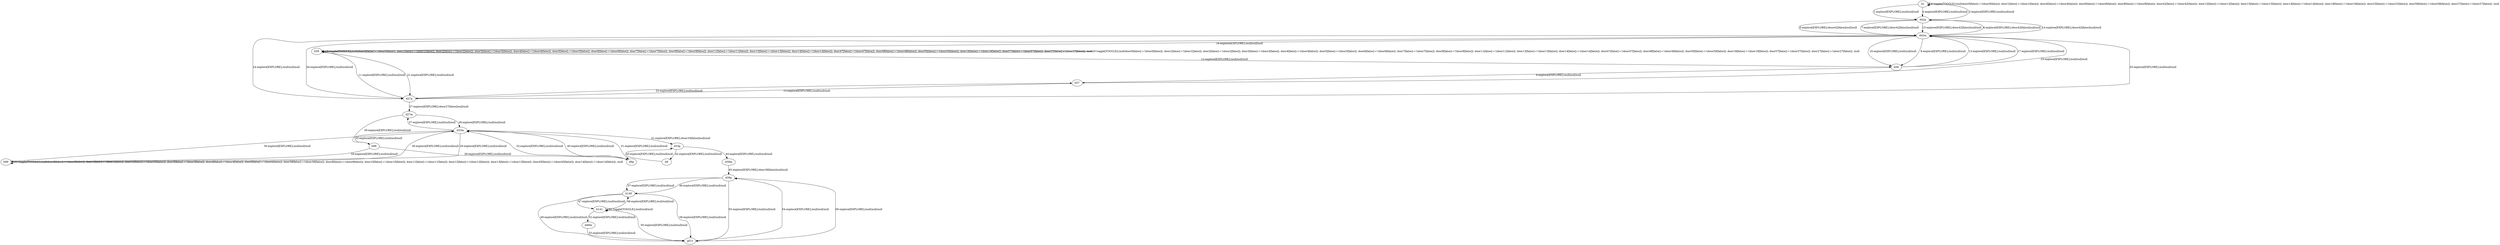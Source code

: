 # Total number of goals covered by this test: 3
# d39p --> gf15
# b140 --> gf15
# gf15 --> d39p

digraph g {
"b1" -> "d42p" [label = "1-explore[EXPLORE];/null/null/null"];
"d42p" -> "b1" [label = "2-explore[EXPLORE];/null/null/null"];
"b1" -> "b1" [label = "3-toggle[TOGGLE];/null/door0[false]:=!(door0[false]); door1[false]:=!(door1[false]); door4[false]:=!(door4[false]); door6[false]:=!(door6[false]); door9[false]:=!(door9[false]); door42[false]:=!(door42[false]); door12[false]:=!(door12[false]); door13[false]:=!(door13[false]); door14[false]:=!(door14[false]); door18[false]:=!(door18[false]); door23[false]:=!(door23[false]); door58[false]:=!(door58[false]); door27[false]:=!(door27[false]); /null"];
"b1" -> "d42p" [label = "4-explore[EXPLORE];/null/null/null"];
"d42p" -> "d42m" [label = "5-explore[EXPLORE];/door42[false]/null/null"];
"d42m" -> "d42p" [label = "6-explore[EXPLORE];/door42[false]/null/null"];
"d42p" -> "d42m" [label = "7-explore[EXPLORE];/door42[false]/null/null"];
"d42m" -> "b58" [label = "8-explore[EXPLORE];/null/null/null"];
"b58" -> "b57" [label = "9-explore[EXPLORE];/null/null/null"];
"b57" -> "d27p" [label = "10-explore[EXPLORE];/null/null/null"];
"d27p" -> "b59" [label = "11-explore[EXPLORE];/null/null/null"];
"b59" -> "b58" [label = "12-explore[EXPLORE];/null/null/null"];
"b58" -> "d42m" [label = "13-explore[EXPLORE];/null/null/null"];
"d42m" -> "d42p" [label = "14-explore[EXPLORE];/door42[false]/null/null"];
"d42p" -> "d42m" [label = "15-explore[EXPLORE];/door42[false]/null/null"];
"d42m" -> "b58" [label = "16-explore[EXPLORE];/null/null/null"];
"b58" -> "d42m" [label = "17-explore[EXPLORE];/null/null/null"];
"d42m" -> "b59" [label = "18-explore[EXPLORE];/null/null/null"];
"b59" -> "b59" [label = "19-toggle[TOGGLE];/null/door0[false]:=!(door0[false]); door1[false]:=!(door1[false]); door2[false]:=!(door2[false]); door3[false]:=!(door3[false]); door4[false]:=!(door4[false]); door5[false]:=!(door5[false]); door6[false]:=!(door6[false]); door7[false]:=!(door7[false]); door9[false]:=!(door9[false]); door11[false]:=!(door11[false]); door13[false]:=!(door13[false]); door14[false]:=!(door14[false]); door47[false]:=!(door47[false]); door48[false]:=!(door48[false]); door50[false]:=!(door50[false]); door19[false]:=!(door19[false]); door57[false]:=!(door57[false]); door27[false]:=!(door27[false]); /null"];
"b59" -> "b59" [label = "20-toggle[TOGGLE];/null/door0[false]:=!(door0[false]); door1[false]:=!(door1[false]); door2[false]:=!(door2[false]); door3[false]:=!(door3[false]); door4[false]:=!(door4[false]); door5[false]:=!(door5[false]); door6[false]:=!(door6[false]); door7[false]:=!(door7[false]); door9[false]:=!(door9[false]); door11[false]:=!(door11[false]); door13[false]:=!(door13[false]); door14[false]:=!(door14[false]); door47[false]:=!(door47[false]); door48[false]:=!(door48[false]); door50[false]:=!(door50[false]); door19[false]:=!(door19[false]); door57[false]:=!(door57[false]); door27[false]:=!(door27[false]); /null"];
"b59" -> "d27p" [label = "21-explore[EXPLORE];/null/null/null"];
"d27p" -> "b57" [label = "22-explore[EXPLORE];/null/null/null"];
"b57" -> "d42m" [label = "23-explore[EXPLORE];/null/null/null"];
"d42m" -> "d27p" [label = "24-explore[EXPLORE];/null/null/null"];
"d27p" -> "d42m" [label = "25-explore[EXPLORE];/null/null/null"];
"d42m" -> "d27p" [label = "26-explore[EXPLORE];/null/null/null"];
"d27p" -> "d27m" [label = "27-explore[EXPLORE];/door27[false]/null/null"];
"d27m" -> "d33m" [label = "28-explore[EXPLORE];/null/null/null"];
"d33m" -> "b99" [label = "29-explore[EXPLORE];/null/null/null"];
"b99" -> "d33m" [label = "30-explore[EXPLORE];/null/null/null"];
"d33m" -> "d9p" [label = "31-explore[EXPLORE];/null/null/null"];
"d9p" -> "d33m" [label = "32-explore[EXPLORE];/null/null/null"];
"d33m" -> "b98" [label = "33-explore[EXPLORE];/null/null/null"];
"b98" -> "b99" [label = "34-explore[EXPLORE];/null/null/null"];
"b99" -> "b99" [label = "35-toggle[TOGGLE];/null/door0[false]:=!(door0[false]); door1[false]:=!(door1[false]); door33[false]:=!(door33[false]); door3[false]:=!(door3[false]); door4[false]:=!(door4[false]); door6[false]:=!(door6[false]); door39[false]:=!(door39[false]); door9[false]:=!(door9[false]); door10[false]:=!(door10[false]); door11[false]:=!(door11[false]); door12[false]:=!(door12[false]); door13[false]:=!(door13[false]); door45[false]:=!(door45[false]); door14[false]:=!(door14[false]); /null"];
"b99" -> "d33m" [label = "36-explore[EXPLORE];/null/null/null"];
"d33m" -> "d27m" [label = "37-explore[EXPLORE];/null/null/null"];
"d27m" -> "b98" [label = "38-explore[EXPLORE];/null/null/null"];
"b98" -> "d9p" [label = "39-explore[EXPLORE];/null/null/null"];
"d9p" -> "d33m" [label = "40-explore[EXPLORE];/null/null/null"];
"d33m" -> "d33p" [label = "41-explore[EXPLORE];/door33[false]/null/null"];
"d33p" -> "b6" [label = "42-explore[EXPLORE];/null/null/null"];
"b6" -> "d33p" [label = "43-explore[EXPLORE];/null/null/null"];
"d33p" -> "d39m" [label = "44-explore[EXPLORE];/null/null/null"];
"d39m" -> "d39p" [label = "45-explore[EXPLORE];/door39[false]/null/null"];
"d39p" -> "b140" [label = "46-explore[EXPLORE];/null/null/null"];
"b140" -> "b141" [label = "47-explore[EXPLORE];/null/null/null"];
"b141" -> "b140" [label = "48-explore[EXPLORE];/null/null/null"];
"b140" -> "gf15" [label = "49-explore[EXPLORE];/null/null/null"];
"gf15" -> "b141" [label = "50-explore[EXPLORE];/null/null/null"];
"b141" -> "b141" [label = "51-toggle[TOGGLE];/null/null/null"];
"b141" -> "d48m" [label = "52-explore[EXPLORE];/null/null/null"];
"d48m" -> "gf15" [label = "53-explore[EXPLORE];/null/null/null"];
"gf15" -> "d39p" [label = "54-explore[EXPLORE];/null/null/null"];
"d39p" -> "gf15" [label = "55-explore[EXPLORE];/null/null/null"];
"gf15" -> "d39p" [label = "56-explore[EXPLORE];/null/null/null"];
"d39p" -> "b140" [label = "57-explore[EXPLORE];/null/null/null"];
"b140" -> "gf15" [label = "58-explore[EXPLORE];/null/null/null"];
}